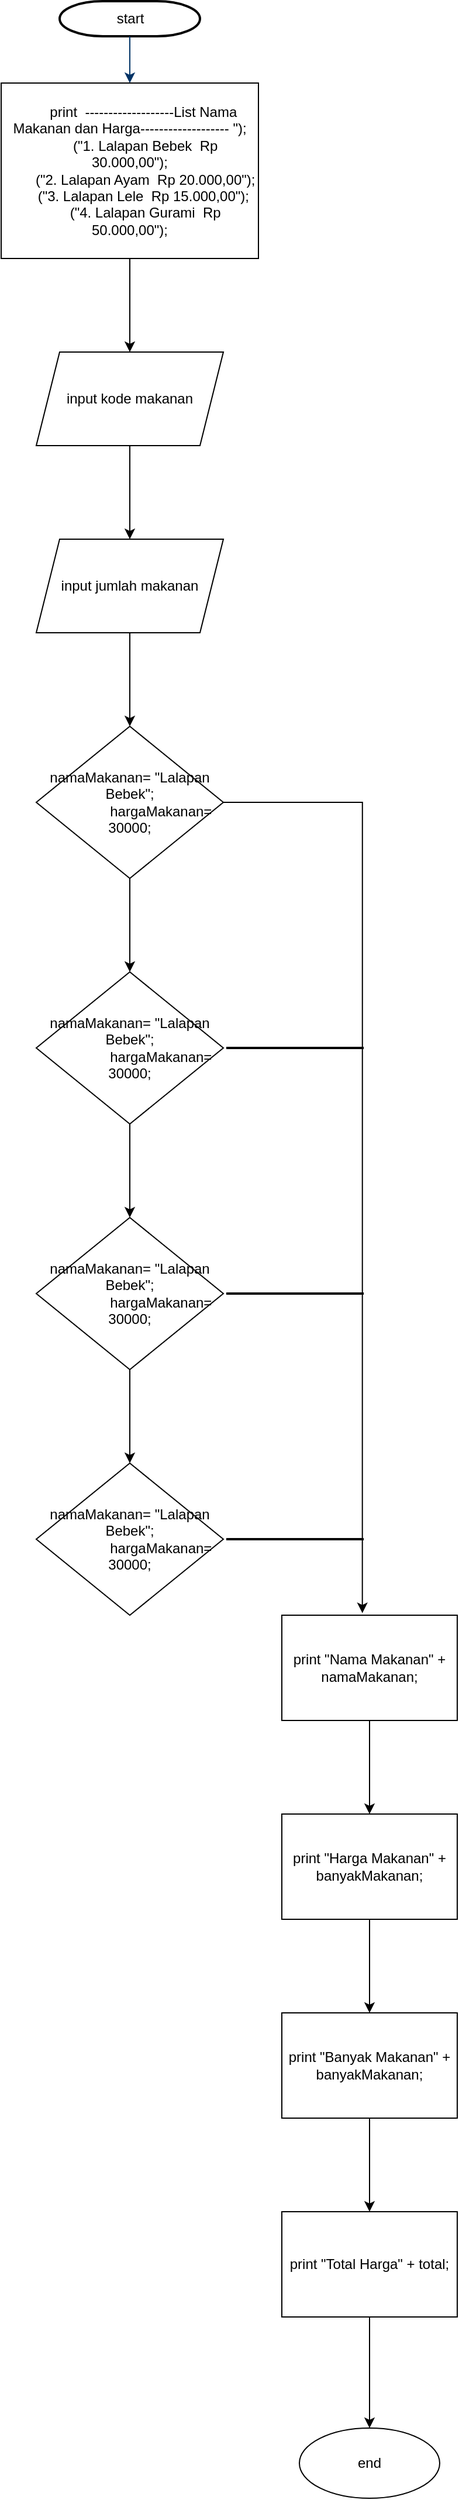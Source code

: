 <mxfile version="20.6.2" type="github">
  <diagram id="6a731a19-8d31-9384-78a2-239565b7b9f0" name="Page-1">
    <mxGraphModel dx="1038" dy="579" grid="1" gridSize="10" guides="1" tooltips="1" connect="1" arrows="1" fold="1" page="1" pageScale="1" pageWidth="1169" pageHeight="827" background="none" math="0" shadow="0">
      <root>
        <mxCell id="0" />
        <mxCell id="1" parent="0" />
        <mxCell id="2" value="start" style="shape=mxgraph.flowchart.terminator;strokeWidth=2;gradientColor=none;gradientDirection=north;fontStyle=0;html=1;" parent="1" vertex="1">
          <mxGeometry x="260" y="60" width="120" height="30" as="geometry" />
        </mxCell>
        <mxCell id="7" style="fontStyle=1;strokeColor=#003366;strokeWidth=1;html=1;" parent="1" source="2" edge="1">
          <mxGeometry relative="1" as="geometry">
            <mxPoint x="320" y="130" as="targetPoint" />
          </mxGeometry>
        </mxCell>
        <mxCell id="An6hWYNtfZ_ygi_xQQBJ-57" value="" style="edgeStyle=orthogonalEdgeStyle;rounded=0;orthogonalLoop=1;jettySize=auto;html=1;" edge="1" parent="1" source="An6hWYNtfZ_ygi_xQQBJ-55">
          <mxGeometry relative="1" as="geometry">
            <mxPoint x="320" y="360" as="targetPoint" />
            <Array as="points">
              <mxPoint x="320" y="340" />
              <mxPoint x="320" y="340" />
            </Array>
          </mxGeometry>
        </mxCell>
        <mxCell id="An6hWYNtfZ_ygi_xQQBJ-55" value="&lt;div&gt;&amp;nbsp; &amp;nbsp; &amp;nbsp; &amp;nbsp;print&amp;nbsp; -------------------List Nama Makanan dan Harga------------------- &quot;);&lt;/div&gt;&lt;div&gt;&amp;nbsp; &amp;nbsp; &amp;nbsp; &amp;nbsp; (&quot;1. Lalapan Bebek&amp;nbsp; Rp 30.000,00&quot;);&lt;/div&gt;&lt;div&gt;&amp;nbsp; &amp;nbsp; &amp;nbsp; &amp;nbsp; (&quot;2. Lalapan Ayam&amp;nbsp; Rp 20.000,00&quot;);&lt;/div&gt;&lt;div&gt;&amp;nbsp; &amp;nbsp; &amp;nbsp; &amp;nbsp;(&quot;3. Lalapan Lele&amp;nbsp; Rp 15.000,00&quot;);&lt;/div&gt;&lt;div&gt;&amp;nbsp; &amp;nbsp; &amp;nbsp; &amp;nbsp; (&quot;4. Lalapan Gurami&amp;nbsp; Rp 50.000,00&quot;);&lt;/div&gt;" style="rounded=0;whiteSpace=wrap;html=1;" vertex="1" parent="1">
          <mxGeometry x="210" y="130" width="220" height="150" as="geometry" />
        </mxCell>
        <mxCell id="An6hWYNtfZ_ygi_xQQBJ-59" value="" style="edgeStyle=orthogonalEdgeStyle;rounded=0;orthogonalLoop=1;jettySize=auto;html=1;" edge="1" parent="1" source="An6hWYNtfZ_ygi_xQQBJ-56" target="An6hWYNtfZ_ygi_xQQBJ-58">
          <mxGeometry relative="1" as="geometry" />
        </mxCell>
        <mxCell id="An6hWYNtfZ_ygi_xQQBJ-56" value="input kode makanan" style="shape=parallelogram;perimeter=parallelogramPerimeter;whiteSpace=wrap;html=1;fixedSize=1;rounded=0;" vertex="1" parent="1">
          <mxGeometry x="240" y="360" width="160" height="80" as="geometry" />
        </mxCell>
        <mxCell id="An6hWYNtfZ_ygi_xQQBJ-61" value="" style="edgeStyle=orthogonalEdgeStyle;rounded=0;orthogonalLoop=1;jettySize=auto;html=1;" edge="1" parent="1" source="An6hWYNtfZ_ygi_xQQBJ-58" target="An6hWYNtfZ_ygi_xQQBJ-60">
          <mxGeometry relative="1" as="geometry" />
        </mxCell>
        <mxCell id="An6hWYNtfZ_ygi_xQQBJ-58" value="input jumlah makanan" style="shape=parallelogram;perimeter=parallelogramPerimeter;whiteSpace=wrap;html=1;fixedSize=1;rounded=0;" vertex="1" parent="1">
          <mxGeometry x="240" y="520" width="160" height="80" as="geometry" />
        </mxCell>
        <mxCell id="An6hWYNtfZ_ygi_xQQBJ-68" value="" style="edgeStyle=orthogonalEdgeStyle;rounded=0;orthogonalLoop=1;jettySize=auto;html=1;" edge="1" parent="1" source="An6hWYNtfZ_ygi_xQQBJ-60" target="An6hWYNtfZ_ygi_xQQBJ-67">
          <mxGeometry relative="1" as="geometry" />
        </mxCell>
        <mxCell id="An6hWYNtfZ_ygi_xQQBJ-60" value="&lt;div&gt;namaMakanan= &quot;Lalapan Bebek&quot;;&lt;/div&gt;&lt;div&gt;&amp;nbsp; &amp;nbsp; &amp;nbsp; &amp;nbsp; &amp;nbsp; &amp;nbsp; &amp;nbsp; &amp;nbsp; hargaMakanan= 30000;&lt;/div&gt;" style="rhombus;whiteSpace=wrap;html=1;rounded=0;" vertex="1" parent="1">
          <mxGeometry x="240" y="680" width="160" height="130" as="geometry" />
        </mxCell>
        <mxCell id="An6hWYNtfZ_ygi_xQQBJ-70" value="" style="edgeStyle=orthogonalEdgeStyle;rounded=0;orthogonalLoop=1;jettySize=auto;html=1;" edge="1" parent="1" source="An6hWYNtfZ_ygi_xQQBJ-67" target="An6hWYNtfZ_ygi_xQQBJ-69">
          <mxGeometry relative="1" as="geometry" />
        </mxCell>
        <mxCell id="An6hWYNtfZ_ygi_xQQBJ-67" value="&lt;div&gt;namaMakanan= &quot;Lalapan Bebek&quot;;&lt;/div&gt;&lt;div&gt;&amp;nbsp; &amp;nbsp; &amp;nbsp; &amp;nbsp; &amp;nbsp; &amp;nbsp; &amp;nbsp; &amp;nbsp; hargaMakanan= 30000;&lt;/div&gt;" style="rhombus;whiteSpace=wrap;html=1;rounded=0;" vertex="1" parent="1">
          <mxGeometry x="240" y="890" width="160" height="130" as="geometry" />
        </mxCell>
        <mxCell id="An6hWYNtfZ_ygi_xQQBJ-72" value="" style="edgeStyle=orthogonalEdgeStyle;rounded=0;orthogonalLoop=1;jettySize=auto;html=1;" edge="1" parent="1" source="An6hWYNtfZ_ygi_xQQBJ-69" target="An6hWYNtfZ_ygi_xQQBJ-71">
          <mxGeometry relative="1" as="geometry" />
        </mxCell>
        <mxCell id="An6hWYNtfZ_ygi_xQQBJ-69" value="&lt;div&gt;namaMakanan= &quot;Lalapan Bebek&quot;;&lt;/div&gt;&lt;div&gt;&amp;nbsp; &amp;nbsp; &amp;nbsp; &amp;nbsp; &amp;nbsp; &amp;nbsp; &amp;nbsp; &amp;nbsp; hargaMakanan= 30000;&lt;/div&gt;" style="rhombus;whiteSpace=wrap;html=1;rounded=0;" vertex="1" parent="1">
          <mxGeometry x="240" y="1100" width="160" height="130" as="geometry" />
        </mxCell>
        <mxCell id="An6hWYNtfZ_ygi_xQQBJ-71" value="&lt;div&gt;namaMakanan= &quot;Lalapan Bebek&quot;;&lt;/div&gt;&lt;div&gt;&amp;nbsp; &amp;nbsp; &amp;nbsp; &amp;nbsp; &amp;nbsp; &amp;nbsp; &amp;nbsp; &amp;nbsp; hargaMakanan= 30000;&lt;/div&gt;" style="rhombus;whiteSpace=wrap;html=1;rounded=0;" vertex="1" parent="1">
          <mxGeometry x="240" y="1310" width="160" height="130" as="geometry" />
        </mxCell>
        <mxCell id="An6hWYNtfZ_ygi_xQQBJ-85" value="" style="edgeStyle=orthogonalEdgeStyle;rounded=0;orthogonalLoop=1;jettySize=auto;html=1;" edge="1" parent="1" source="An6hWYNtfZ_ygi_xQQBJ-78" target="An6hWYNtfZ_ygi_xQQBJ-84">
          <mxGeometry relative="1" as="geometry" />
        </mxCell>
        <mxCell id="An6hWYNtfZ_ygi_xQQBJ-78" value="print &quot;Nama Makanan&quot; + namaMakanan;" style="rounded=0;whiteSpace=wrap;html=1;" vertex="1" parent="1">
          <mxGeometry x="450" y="1440" width="150" height="90" as="geometry" />
        </mxCell>
        <mxCell id="An6hWYNtfZ_ygi_xQQBJ-79" value="" style="edgeStyle=segmentEdgeStyle;endArrow=classic;html=1;rounded=0;exitX=1;exitY=0.5;exitDx=0;exitDy=0;entryX=0.459;entryY=-0.02;entryDx=0;entryDy=0;entryPerimeter=0;" edge="1" parent="1" source="An6hWYNtfZ_ygi_xQQBJ-60" target="An6hWYNtfZ_ygi_xQQBJ-78">
          <mxGeometry width="50" height="50" relative="1" as="geometry">
            <mxPoint x="460" y="740" as="sourcePoint" />
            <mxPoint x="520" y="1410" as="targetPoint" />
          </mxGeometry>
        </mxCell>
        <mxCell id="An6hWYNtfZ_ygi_xQQBJ-80" value="" style="line;strokeWidth=2;direction=south;html=1;rotation=90;" vertex="1" parent="1">
          <mxGeometry x="456.25" y="896.25" width="10" height="117.5" as="geometry" />
        </mxCell>
        <mxCell id="An6hWYNtfZ_ygi_xQQBJ-82" value="" style="line;strokeWidth=2;direction=south;html=1;rotation=90;" vertex="1" parent="1">
          <mxGeometry x="456.25" y="1316.25" width="10" height="117.5" as="geometry" />
        </mxCell>
        <mxCell id="An6hWYNtfZ_ygi_xQQBJ-83" value="" style="line;strokeWidth=2;direction=south;html=1;rotation=90;" vertex="1" parent="1">
          <mxGeometry x="456.25" y="1106.25" width="10" height="117.5" as="geometry" />
        </mxCell>
        <mxCell id="An6hWYNtfZ_ygi_xQQBJ-88" value="" style="edgeStyle=orthogonalEdgeStyle;rounded=0;orthogonalLoop=1;jettySize=auto;html=1;" edge="1" parent="1" source="An6hWYNtfZ_ygi_xQQBJ-84" target="An6hWYNtfZ_ygi_xQQBJ-87">
          <mxGeometry relative="1" as="geometry" />
        </mxCell>
        <mxCell id="An6hWYNtfZ_ygi_xQQBJ-84" value="print &quot;Harga Makanan&quot; + banyakMakanan;" style="rounded=0;whiteSpace=wrap;html=1;" vertex="1" parent="1">
          <mxGeometry x="450" y="1610" width="150" height="90" as="geometry" />
        </mxCell>
        <mxCell id="An6hWYNtfZ_ygi_xQQBJ-90" value="" style="edgeStyle=orthogonalEdgeStyle;rounded=0;orthogonalLoop=1;jettySize=auto;html=1;" edge="1" parent="1" source="An6hWYNtfZ_ygi_xQQBJ-87" target="An6hWYNtfZ_ygi_xQQBJ-89">
          <mxGeometry relative="1" as="geometry" />
        </mxCell>
        <mxCell id="An6hWYNtfZ_ygi_xQQBJ-87" value="print &quot;Banyak Makanan&quot; + banyakMakanan;" style="rounded=0;whiteSpace=wrap;html=1;" vertex="1" parent="1">
          <mxGeometry x="450" y="1780" width="150" height="90" as="geometry" />
        </mxCell>
        <mxCell id="An6hWYNtfZ_ygi_xQQBJ-92" value="" style="edgeStyle=orthogonalEdgeStyle;rounded=0;orthogonalLoop=1;jettySize=auto;html=1;" edge="1" parent="1" source="An6hWYNtfZ_ygi_xQQBJ-89" target="An6hWYNtfZ_ygi_xQQBJ-91">
          <mxGeometry relative="1" as="geometry" />
        </mxCell>
        <mxCell id="An6hWYNtfZ_ygi_xQQBJ-89" value="print &quot;Total Harga&quot; + total;" style="rounded=0;whiteSpace=wrap;html=1;" vertex="1" parent="1">
          <mxGeometry x="450" y="1950" width="150" height="90" as="geometry" />
        </mxCell>
        <mxCell id="An6hWYNtfZ_ygi_xQQBJ-91" value="end" style="ellipse;whiteSpace=wrap;html=1;rounded=0;" vertex="1" parent="1">
          <mxGeometry x="465" y="2135" width="120" height="60" as="geometry" />
        </mxCell>
      </root>
    </mxGraphModel>
  </diagram>
</mxfile>
